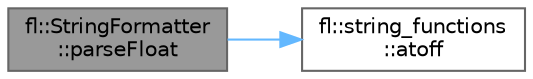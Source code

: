 digraph "fl::StringFormatter::parseFloat"
{
 // LATEX_PDF_SIZE
  bgcolor="transparent";
  edge [fontname=Helvetica,fontsize=10,labelfontname=Helvetica,labelfontsize=10];
  node [fontname=Helvetica,fontsize=10,shape=box,height=0.2,width=0.4];
  rankdir="LR";
  Node1 [id="Node000001",label="fl::StringFormatter\l::parseFloat",height=0.2,width=0.4,color="gray40", fillcolor="grey60", style="filled", fontcolor="black",tooltip=" "];
  Node1 -> Node2 [id="edge1_Node000001_Node000002",color="steelblue1",style="solid",tooltip=" "];
  Node2 [id="Node000002",label="fl::string_functions\l::atoff",height=0.2,width=0.4,color="grey40", fillcolor="white", style="filled",URL="$d7/d59/namespacefl_1_1string__functions.html#a1cb21467f5357bb585fccb785a24cd08",tooltip=" "];
}
